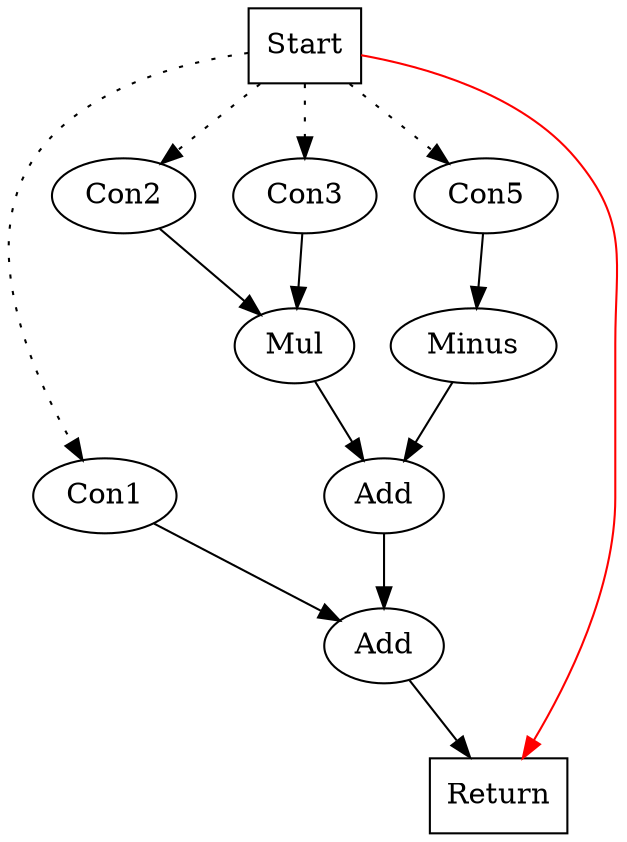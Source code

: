 digraph chapter02
{
	Start1 [shape=box,  label="Start"];
	Con12 [ label="Con1"];
	Start1 -> Con12 [style=dotted];
	Con23 [ label="Con2"];
	Start1 -> Con23 [style=dotted];
	Con34 [ label="Con3"];
	Start1 -> Con34 [style=dotted];
	Mul5 [ label="Mul"];
	Con23 -> Mul5;
	Con34 -> Mul5;
	Con56 [ label="Con5"];
	Start1 -> Con56 [style=dotted];
	Minus7 [ label="Minus"];
	Con56 -> Minus7;
	Add8 [ label="Add"];
	Mul5 -> Add8;
	Minus7 -> Add8;
	Add9 [ label="Add"];
	Con12 -> Add9;
	Add8 -> Add9;
	Return10 [shape=box,  label="Return"];
	Add9 -> Return10;
	edge [color=red];
	Start1 -> Return10;
}